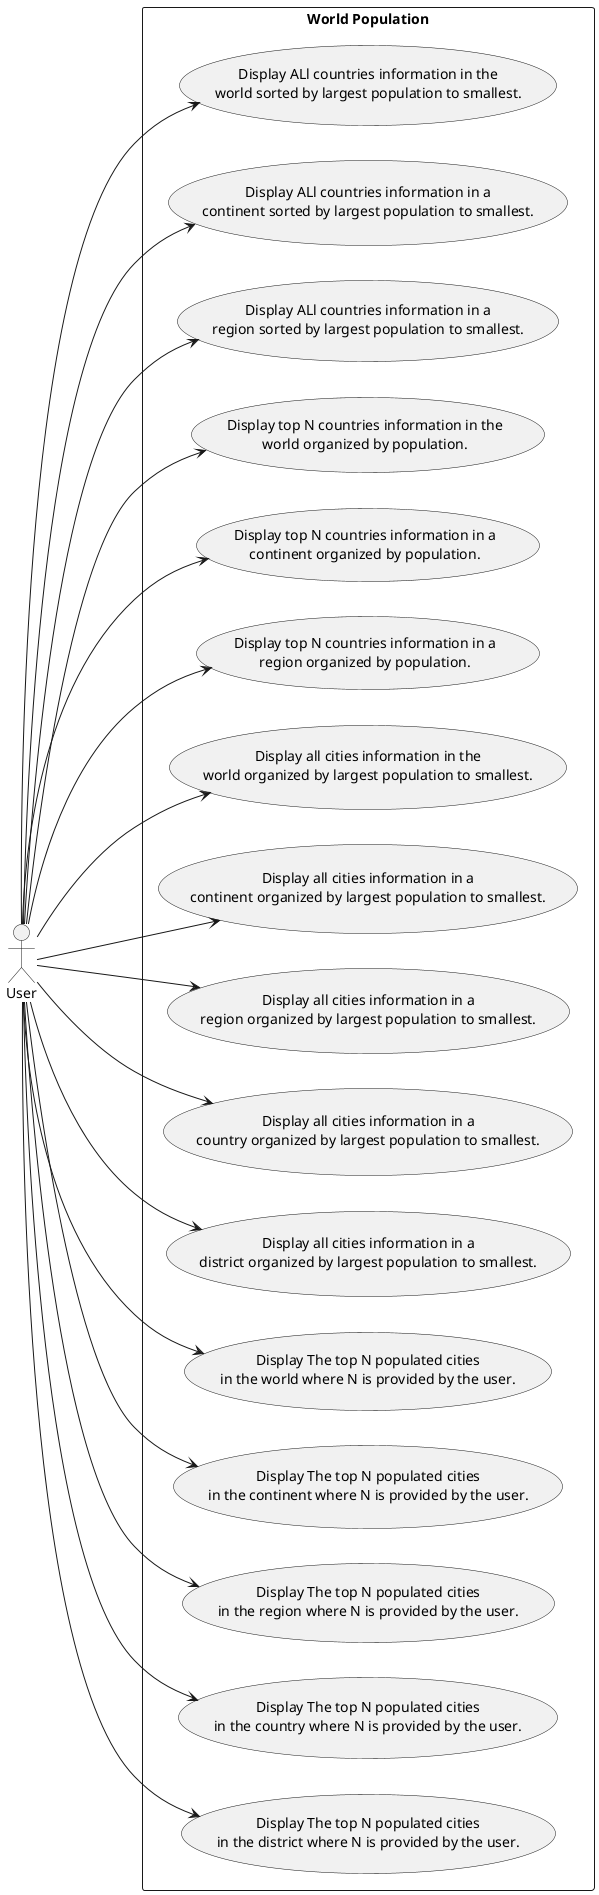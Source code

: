 @startuml
left to right direction
actor User as "User"

rectangle "World Population" {
    usecase UC1 as "Display ALl countries information in the
    world sorted by largest population to smallest."

    usecase UC2 as "Display ALl countries information in a
                    continent sorted by largest population to smallest."

    usecase UC3 as "Display ALl countries information in a
                    region sorted by largest population to smallest."

    usecase UC4 as "Display top N countries information in the
                    world organized by population."

    usecase UC5 as "Display top N countries information in a
                    continent organized by population."

    usecase UC6 as "Display top N countries information in a
                    region organized by population."

    usecase UC7 as "Display all cities information in the
                     world organized by largest population to smallest."

    usecase UC8 as "Display all cities information in a
                    continent organized by largest population to smallest."

    usecase UC9 as "Display all cities information in a
                        region organized by largest population to smallest."

    usecase UC10 as "Display all cities information in a
                        country organized by largest population to smallest."

    usecase UC11 as "Display all cities information in a
                            district organized by largest population to smallest."

    usecase UC12 as "Display The top N populated cities
    in the world where N is provided by the user."

    usecase UC13 as "Display The top N populated cities
        in the continent where N is provided by the user."

    usecase UC14 as "Display The top N populated cities
        in the region where N is provided by the user."

    usecase UC15 as "Display The top N populated cities
        in the country where N is provided by the user."

    usecase UC16 as "Display The top N populated cities
        in the district where N is provided by the user."

    User ---> UC1
    User ---> UC2
    User ---> UC3
    User ---> UC4
    User ---> UC5
    User ---> UC6
    User ---> UC7
    User ---> UC8
    User ---> UC9
    User ---> UC10
    User ---> UC11
    User ---> UC12
    User ---> UC13
    User ---> UC14
    User ---> UC15
    User ---> UC16

}

@enduml

